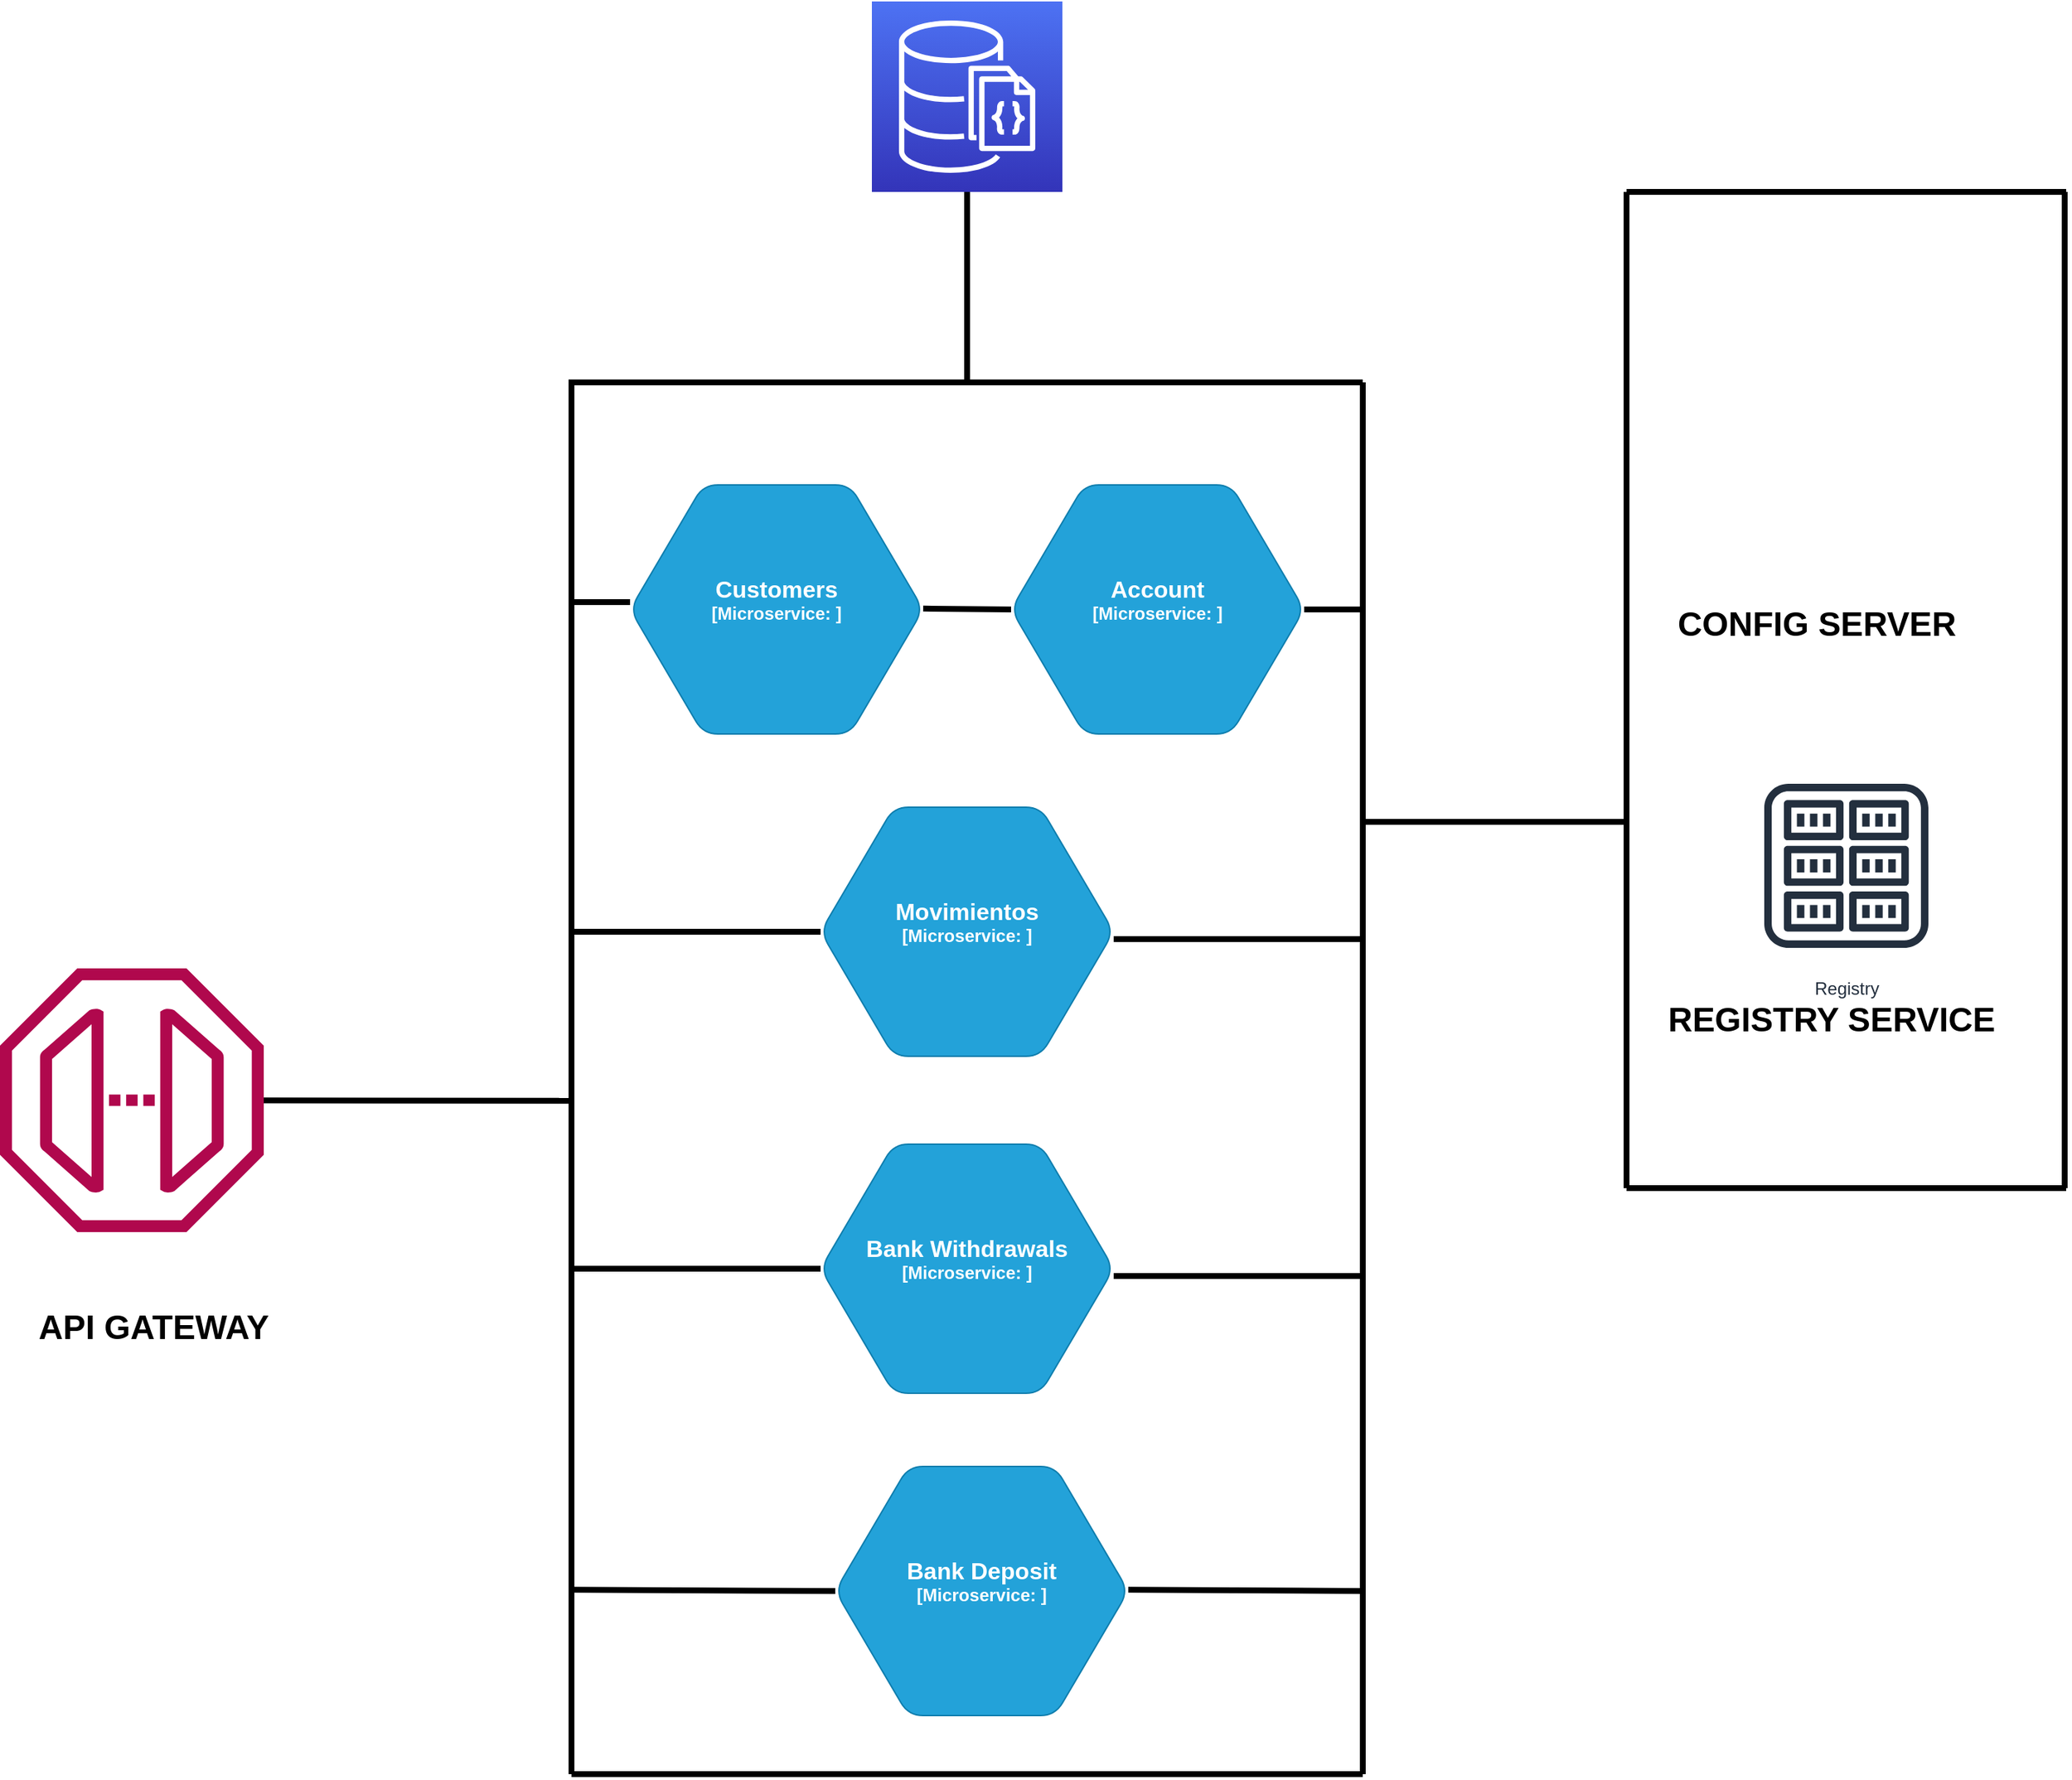 <mxfile version="16.5.6" type="github" pages="2">
  <diagram id="eq8eSxxcA1K28TQnE9SX" name="Page-1">
    <mxGraphModel dx="2714" dy="2222" grid="1" gridSize="10" guides="1" tooltips="1" connect="1" arrows="1" fold="1" page="1" pageScale="1" pageWidth="827" pageHeight="1169" math="0" shadow="0">
      <root>
        <mxCell id="0" />
        <mxCell id="1" parent="0" />
        <object placeholders="1" c4Type="Customers" c4Container="Microservice" c4Technology="" c4Description="" label="&lt;font style=&quot;font-size: 16px&quot;&gt;&lt;b&gt;%c4Type%&lt;/font&gt;&lt;div&gt;[%c4Container%:&amp;nbsp;%c4Technology%]&lt;/div&gt;&lt;br&gt;&lt;div&gt;&lt;font style=&quot;font-size: 11px&quot;&gt;&lt;font color=&quot;#E6E6E6&quot;&gt;%c4Description%&lt;/font&gt;&lt;/div&gt;" id="_urOBfJ--bB7QaMjrRNa-1">
          <mxCell style="shape=hexagon;size=50;perimeter=hexagonPerimeter2;whiteSpace=wrap;html=1;fixedSize=1;rounded=1;labelBackgroundColor=none;fillColor=#23A2D9;fontSize=12;fontColor=#ffffff;align=center;strokeColor=#0E7DAD;metaEdit=1;points=[[0.5,0,0],[1,0.25,0],[1,0.5,0],[1,0.75,0],[0.5,1,0],[0,0.75,0],[0,0.5,0],[0,0.25,0]];resizable=0;" parent="1" vertex="1">
            <mxGeometry x="260" y="-80" width="200" height="170" as="geometry" />
          </mxCell>
        </object>
        <object placeholders="1" c4Type="Movimientos" c4Container="Microservice" c4Technology="" c4Description="" label="&lt;font style=&quot;font-size: 16px&quot;&gt;&lt;b&gt;%c4Type%&lt;/font&gt;&lt;div&gt;[%c4Container%:&amp;nbsp;%c4Technology%]&lt;/div&gt;&lt;br&gt;&lt;div&gt;&lt;font style=&quot;font-size: 11px&quot;&gt;&lt;font color=&quot;#E6E6E6&quot;&gt;%c4Description%&lt;/font&gt;&lt;/div&gt;" id="_urOBfJ--bB7QaMjrRNa-2">
          <mxCell style="shape=hexagon;size=50;perimeter=hexagonPerimeter2;whiteSpace=wrap;html=1;fixedSize=1;rounded=1;labelBackgroundColor=none;fillColor=#23A2D9;fontSize=12;fontColor=#ffffff;align=center;strokeColor=#0E7DAD;metaEdit=1;points=[[0.5,0,0],[1,0.25,0],[1,0.5,0],[1,0.75,0],[0.5,1,0],[0,0.75,0],[0,0.5,0],[0,0.25,0]];resizable=0;" parent="1" vertex="1">
            <mxGeometry x="390" y="140" width="200" height="170" as="geometry" />
          </mxCell>
        </object>
        <object placeholders="1" c4Type="Bank Deposit" c4Container="Microservice" c4Technology="" c4Description="" label="&lt;font style=&quot;font-size: 16px&quot;&gt;&lt;b&gt;%c4Type%&lt;/font&gt;&lt;div&gt;[%c4Container%:&amp;nbsp;%c4Technology%]&lt;/div&gt;&lt;br&gt;&lt;div&gt;&lt;font style=&quot;font-size: 11px&quot;&gt;&lt;font color=&quot;#E6E6E6&quot;&gt;%c4Description%&lt;/font&gt;&lt;/div&gt;" id="_urOBfJ--bB7QaMjrRNa-3">
          <mxCell style="shape=hexagon;size=50;perimeter=hexagonPerimeter2;whiteSpace=wrap;html=1;fixedSize=1;rounded=1;labelBackgroundColor=none;fillColor=#23A2D9;fontSize=12;fontColor=#ffffff;align=center;strokeColor=#0E7DAD;metaEdit=1;points=[[0.5,0,0],[1,0.25,0],[1,0.5,0],[1,0.75,0],[0.5,1,0],[0,0.75,0],[0,0.5,0],[0,0.25,0]];resizable=0;" parent="1" vertex="1">
            <mxGeometry x="400" y="590" width="200" height="170" as="geometry" />
          </mxCell>
        </object>
        <object placeholders="1" c4Type="Account" c4Container="Microservice" c4Technology="" c4Description="" label="&lt;font style=&quot;font-size: 16px&quot;&gt;&lt;b&gt;%c4Type%&lt;/font&gt;&lt;div&gt;[%c4Container%:&amp;nbsp;%c4Technology%]&lt;/div&gt;&lt;br&gt;&lt;div&gt;&lt;font style=&quot;font-size: 11px&quot;&gt;&lt;font color=&quot;#E6E6E6&quot;&gt;%c4Description%&lt;/font&gt;&lt;/div&gt;" id="_urOBfJ--bB7QaMjrRNa-4">
          <mxCell style="shape=hexagon;size=50;perimeter=hexagonPerimeter2;whiteSpace=wrap;html=1;fixedSize=1;rounded=1;labelBackgroundColor=none;fillColor=#23A2D9;fontSize=12;fontColor=#ffffff;align=center;strokeColor=#0E7DAD;metaEdit=1;points=[[0.5,0,0],[1,0.25,0],[1,0.5,0],[1,0.75,0],[0.5,1,0],[0,0.75,0],[0,0.5,0],[0,0.25,0]];resizable=0;" parent="1" vertex="1">
            <mxGeometry x="520" y="-80" width="200" height="170" as="geometry" />
          </mxCell>
        </object>
        <mxCell id="_urOBfJ--bB7QaMjrRNa-5" value="" style="endArrow=none;html=1;rounded=0;strokeWidth=4;fillColor=#d5e8d4;strokeColor=#000000;" parent="1" edge="1">
          <mxGeometry width="50" height="50" relative="1" as="geometry">
            <mxPoint x="220" y="800" as="sourcePoint" />
            <mxPoint x="760" y="-150" as="targetPoint" />
            <Array as="points">
              <mxPoint x="220" y="-150" />
            </Array>
          </mxGeometry>
        </mxCell>
        <mxCell id="_urOBfJ--bB7QaMjrRNa-6" value="" style="endArrow=none;html=1;rounded=0;strokeWidth=4;fillColor=#d5e8d4;strokeColor=#000000;" parent="1" edge="1">
          <mxGeometry width="50" height="50" relative="1" as="geometry">
            <mxPoint x="220" y="800.0" as="sourcePoint" />
            <mxPoint x="760" y="800.0" as="targetPoint" />
          </mxGeometry>
        </mxCell>
        <mxCell id="_urOBfJ--bB7QaMjrRNa-7" value="" style="endArrow=none;html=1;rounded=0;strokeWidth=4;fillColor=#d5e8d4;strokeColor=#000000;" parent="1" edge="1">
          <mxGeometry width="50" height="50" relative="1" as="geometry">
            <mxPoint x="760" y="800" as="sourcePoint" />
            <mxPoint x="760" y="-150" as="targetPoint" />
          </mxGeometry>
        </mxCell>
        <object placeholders="1" c4Type="Bank Withdrawals" c4Container="Microservice" c4Technology="" c4Description="" label="&lt;font style=&quot;font-size: 16px&quot;&gt;&lt;b&gt;%c4Type%&lt;/font&gt;&lt;div&gt;[%c4Container%:&amp;nbsp;%c4Technology%]&lt;/div&gt;&lt;br&gt;&lt;div&gt;&lt;font style=&quot;font-size: 11px&quot;&gt;&lt;font color=&quot;#E6E6E6&quot;&gt;%c4Description%&lt;/font&gt;&lt;/div&gt;" id="_urOBfJ--bB7QaMjrRNa-8">
          <mxCell style="shape=hexagon;size=50;perimeter=hexagonPerimeter2;whiteSpace=wrap;html=1;fixedSize=1;rounded=1;labelBackgroundColor=none;fillColor=#23A2D9;fontSize=12;fontColor=#ffffff;align=center;strokeColor=#0E7DAD;metaEdit=1;points=[[0.5,0,0],[1,0.25,0],[1,0.5,0],[1,0.75,0],[0.5,1,0],[0,0.75,0],[0,0.5,0],[0,0.25,0]];resizable=0;" parent="1" vertex="1">
            <mxGeometry x="390" y="370" width="200" height="170" as="geometry" />
          </mxCell>
        </object>
        <mxCell id="_urOBfJ--bB7QaMjrRNa-9" value="" style="sketch=0;outlineConnect=0;fontColor=#232F3E;gradientColor=none;fillColor=#B0084D;strokeColor=none;dashed=0;verticalLabelPosition=bottom;verticalAlign=top;align=center;html=1;fontSize=12;fontStyle=0;aspect=fixed;pointerEvents=1;shape=mxgraph.aws4.endpoint;" parent="1" vertex="1">
          <mxGeometry x="-170" y="250" width="180" height="180" as="geometry" />
        </mxCell>
        <mxCell id="_urOBfJ--bB7QaMjrRNa-10" value="&lt;font style=&quot;font-size: 23px&quot;&gt;API GATEWAY&lt;/font&gt;" style="text;html=1;strokeColor=none;fillColor=none;align=center;verticalAlign=middle;whiteSpace=wrap;rounded=0;fontStyle=1" parent="1" vertex="1">
          <mxGeometry x="-160" y="480" width="190" height="30" as="geometry" />
        </mxCell>
        <mxCell id="_urOBfJ--bB7QaMjrRNa-12" value="" style="endArrow=none;html=1;rounded=0;fontSize=23;strokeColor=#000000;strokeWidth=4;entryX=0;entryY=0.5;entryDx=0;entryDy=0;entryPerimeter=0;" parent="1" target="_urOBfJ--bB7QaMjrRNa-2" edge="1">
          <mxGeometry width="50" height="50" relative="1" as="geometry">
            <mxPoint x="220" y="225" as="sourcePoint" />
            <mxPoint x="260" y="300" as="targetPoint" />
          </mxGeometry>
        </mxCell>
        <mxCell id="_urOBfJ--bB7QaMjrRNa-13" value="" style="endArrow=none;html=1;rounded=0;fontSize=23;strokeColor=#000000;strokeWidth=4;" parent="1" edge="1">
          <mxGeometry width="50" height="50" relative="1" as="geometry">
            <mxPoint x="590" y="230" as="sourcePoint" />
            <mxPoint x="590" y="230" as="targetPoint" />
            <Array as="points">
              <mxPoint x="760" y="230" />
            </Array>
          </mxGeometry>
        </mxCell>
        <mxCell id="_urOBfJ--bB7QaMjrRNa-16" value="" style="endArrow=none;html=1;rounded=0;fontSize=23;strokeColor=#000000;strokeWidth=4;entryX=0;entryY=0.5;entryDx=0;entryDy=0;entryPerimeter=0;" parent="1" target="_urOBfJ--bB7QaMjrRNa-8" edge="1">
          <mxGeometry width="50" height="50" relative="1" as="geometry">
            <mxPoint x="220" y="455" as="sourcePoint" />
            <mxPoint x="400" y="235.0" as="targetPoint" />
          </mxGeometry>
        </mxCell>
        <mxCell id="_urOBfJ--bB7QaMjrRNa-17" value="" style="endArrow=none;html=1;rounded=0;fontSize=23;strokeColor=#000000;strokeWidth=4;" parent="1" edge="1">
          <mxGeometry width="50" height="50" relative="1" as="geometry">
            <mxPoint x="590" y="460" as="sourcePoint" />
            <mxPoint x="760" y="460" as="targetPoint" />
          </mxGeometry>
        </mxCell>
        <mxCell id="_urOBfJ--bB7QaMjrRNa-18" value="" style="endArrow=none;html=1;rounded=0;fontSize=23;strokeColor=#000000;strokeWidth=4;entryX=0;entryY=0.5;entryDx=0;entryDy=0;entryPerimeter=0;" parent="1" target="_urOBfJ--bB7QaMjrRNa-3" edge="1">
          <mxGeometry width="50" height="50" relative="1" as="geometry">
            <mxPoint x="220" y="674.17" as="sourcePoint" />
            <mxPoint x="390" y="674.17" as="targetPoint" />
          </mxGeometry>
        </mxCell>
        <mxCell id="_urOBfJ--bB7QaMjrRNa-19" value="" style="endArrow=none;html=1;rounded=0;fontSize=23;strokeColor=#000000;strokeWidth=4;" parent="1" edge="1">
          <mxGeometry width="50" height="50" relative="1" as="geometry">
            <mxPoint x="600" y="674.17" as="sourcePoint" />
            <mxPoint x="760" y="675" as="targetPoint" />
          </mxGeometry>
        </mxCell>
        <mxCell id="_urOBfJ--bB7QaMjrRNa-20" value="" style="endArrow=none;html=1;rounded=0;fontSize=23;strokeColor=#000000;strokeWidth=4;" parent="1" edge="1">
          <mxGeometry width="50" height="50" relative="1" as="geometry">
            <mxPoint x="220" y="-4.547e-13" as="sourcePoint" />
            <mxPoint x="260" as="targetPoint" />
          </mxGeometry>
        </mxCell>
        <mxCell id="_urOBfJ--bB7QaMjrRNa-21" value="" style="endArrow=none;html=1;rounded=0;fontSize=23;strokeColor=#000000;strokeWidth=4;entryX=0;entryY=0.5;entryDx=0;entryDy=0;entryPerimeter=0;" parent="1" target="_urOBfJ--bB7QaMjrRNa-4" edge="1">
          <mxGeometry width="50" height="50" relative="1" as="geometry">
            <mxPoint x="460.0" y="4.41" as="sourcePoint" />
            <mxPoint x="500.0" y="4.41" as="targetPoint" />
          </mxGeometry>
        </mxCell>
        <mxCell id="_urOBfJ--bB7QaMjrRNa-22" value="" style="endArrow=none;html=1;rounded=0;fontSize=23;strokeColor=#000000;strokeWidth=4;" parent="1" edge="1">
          <mxGeometry width="50" height="50" relative="1" as="geometry">
            <mxPoint x="720" y="5" as="sourcePoint" />
            <mxPoint x="760" y="5" as="targetPoint" />
          </mxGeometry>
        </mxCell>
        <mxCell id="_urOBfJ--bB7QaMjrRNa-23" value="" style="endArrow=none;html=1;rounded=0;fontSize=23;strokeColor=#000000;strokeWidth=4;" parent="1" source="_urOBfJ--bB7QaMjrRNa-9" edge="1">
          <mxGeometry width="50" height="50" relative="1" as="geometry">
            <mxPoint x="40" y="340" as="sourcePoint" />
            <mxPoint x="220" y="340.43" as="targetPoint" />
          </mxGeometry>
        </mxCell>
        <mxCell id="_urOBfJ--bB7QaMjrRNa-27" value="" style="shape=image;html=1;verticalAlign=top;verticalLabelPosition=bottom;labelBackgroundColor=#ffffff;imageAspect=0;aspect=fixed;image=https://cdn2.iconfinder.com/data/icons/gnomeicontheme/48x48/apps/gnome-server-config.png;fontSize=23;" parent="1" vertex="1">
          <mxGeometry x="970" y="-230" width="200" height="200" as="geometry" />
        </mxCell>
        <mxCell id="_urOBfJ--bB7QaMjrRNa-28" value="&lt;font style=&quot;font-size: 23px&quot;&gt;CONFIG SERVER&lt;/font&gt;" style="text;html=1;strokeColor=none;fillColor=none;align=center;verticalAlign=middle;whiteSpace=wrap;rounded=0;fontStyle=1" parent="1" vertex="1">
          <mxGeometry x="930" width="280" height="30" as="geometry" />
        </mxCell>
        <mxCell id="_urOBfJ--bB7QaMjrRNa-32" value="Registry" style="sketch=0;outlineConnect=0;fontColor=#232F3E;gradientColor=none;strokeColor=#232F3E;fillColor=#ffffff;dashed=0;verticalLabelPosition=bottom;verticalAlign=top;align=center;html=1;fontSize=12;fontStyle=0;aspect=fixed;shape=mxgraph.aws4.resourceIcon;resIcon=mxgraph.aws4.registry;" parent="1" vertex="1">
          <mxGeometry x="1020" y="110" width="140" height="140" as="geometry" />
        </mxCell>
        <mxCell id="_urOBfJ--bB7QaMjrRNa-33" value="&lt;font style=&quot;font-size: 23px&quot;&gt;REGISTRY SERVICE&lt;/font&gt;" style="text;html=1;strokeColor=none;fillColor=none;align=center;verticalAlign=middle;whiteSpace=wrap;rounded=0;fontStyle=1" parent="1" vertex="1">
          <mxGeometry x="940" y="270" width="280" height="30" as="geometry" />
        </mxCell>
        <mxCell id="5eDbccHYExL7G9kYKqN7-1" value="" style="endArrow=none;html=1;rounded=0;fontSize=23;strokeColor=#000000;strokeWidth=4;" edge="1" parent="1">
          <mxGeometry width="50" height="50" relative="1" as="geometry">
            <mxPoint x="760" y="149.999" as="sourcePoint" />
            <mxPoint x="940" y="150" as="targetPoint" />
          </mxGeometry>
        </mxCell>
        <mxCell id="5eDbccHYExL7G9kYKqN7-2" value="" style="endArrow=none;html=1;rounded=0;fontSize=23;strokeColor=#000000;strokeWidth=4;" edge="1" parent="1">
          <mxGeometry width="50" height="50" relative="1" as="geometry">
            <mxPoint x="940" y="-280" as="sourcePoint" />
            <mxPoint x="940" y="150" as="targetPoint" />
          </mxGeometry>
        </mxCell>
        <mxCell id="5eDbccHYExL7G9kYKqN7-3" value="" style="endArrow=none;html=1;rounded=0;fontSize=23;strokeColor=#000000;strokeWidth=4;" edge="1" parent="1">
          <mxGeometry width="50" height="50" relative="1" as="geometry">
            <mxPoint x="1239" y="-280" as="sourcePoint" />
            <mxPoint x="1239" y="140" as="targetPoint" />
          </mxGeometry>
        </mxCell>
        <mxCell id="5eDbccHYExL7G9kYKqN7-4" value="" style="endArrow=none;html=1;rounded=0;fontSize=23;strokeColor=#000000;strokeWidth=4;" edge="1" parent="1">
          <mxGeometry width="50" height="50" relative="1" as="geometry">
            <mxPoint x="940" y="-280.001" as="sourcePoint" />
            <mxPoint x="1240" y="-280" as="targetPoint" />
          </mxGeometry>
        </mxCell>
        <mxCell id="5eDbccHYExL7G9kYKqN7-5" value="" style="endArrow=none;html=1;rounded=0;fontSize=23;strokeColor=#000000;strokeWidth=4;" edge="1" parent="1">
          <mxGeometry width="50" height="50" relative="1" as="geometry">
            <mxPoint x="940" y="399.999" as="sourcePoint" />
            <mxPoint x="1240" y="400" as="targetPoint" />
          </mxGeometry>
        </mxCell>
        <mxCell id="5eDbccHYExL7G9kYKqN7-6" value="" style="endArrow=none;html=1;rounded=0;fontSize=23;strokeColor=#000000;strokeWidth=4;" edge="1" parent="1">
          <mxGeometry width="50" height="50" relative="1" as="geometry">
            <mxPoint x="940" y="400" as="sourcePoint" />
            <mxPoint x="940" y="150" as="targetPoint" />
          </mxGeometry>
        </mxCell>
        <mxCell id="5eDbccHYExL7G9kYKqN7-7" value="" style="endArrow=none;html=1;rounded=0;fontSize=23;strokeColor=#000000;strokeWidth=4;" edge="1" parent="1">
          <mxGeometry width="50" height="50" relative="1" as="geometry">
            <mxPoint x="1239" y="400" as="sourcePoint" />
            <mxPoint x="1239" y="130" as="targetPoint" />
          </mxGeometry>
        </mxCell>
        <mxCell id="5eDbccHYExL7G9kYKqN7-8" value="" style="sketch=0;points=[[0,0,0],[0.25,0,0],[0.5,0,0],[0.75,0,0],[1,0,0],[0,1,0],[0.25,1,0],[0.5,1,0],[0.75,1,0],[1,1,0],[0,0.25,0],[0,0.5,0],[0,0.75,0],[1,0.25,0],[1,0.5,0],[1,0.75,0]];outlineConnect=0;fontColor=#232F3E;gradientColor=#4D72F3;gradientDirection=north;fillColor=#3334B9;strokeColor=#ffffff;dashed=0;verticalLabelPosition=bottom;verticalAlign=top;align=center;html=1;fontSize=12;fontStyle=0;aspect=fixed;shape=mxgraph.aws4.resourceIcon;resIcon=mxgraph.aws4.documentdb_with_mongodb_compatibility;" vertex="1" parent="1">
          <mxGeometry x="425" y="-410" width="130" height="130" as="geometry" />
        </mxCell>
        <mxCell id="5eDbccHYExL7G9kYKqN7-9" value="" style="endArrow=none;html=1;rounded=0;fontSize=23;strokeColor=#000000;strokeWidth=4;" edge="1" parent="1">
          <mxGeometry width="50" height="50" relative="1" as="geometry">
            <mxPoint x="490" y="-280.001" as="sourcePoint" />
            <mxPoint x="490" y="-150" as="targetPoint" />
          </mxGeometry>
        </mxCell>
      </root>
    </mxGraphModel>
  </diagram>
  <diagram id="FQBAsh4Vh0KnJ1CAj7aw" name="Page-2">
    <mxGraphModel dx="1034" dy="569" grid="1" gridSize="10" guides="1" tooltips="1" connect="1" arrows="1" fold="1" page="1" pageScale="1" pageWidth="827" pageHeight="1169" math="0" shadow="0">
      <root>
        <mxCell id="alRfnNAKmgKvm8Ej7FdO-0" />
        <mxCell id="alRfnNAKmgKvm8Ej7FdO-1" parent="alRfnNAKmgKvm8Ej7FdO-0" />
      </root>
    </mxGraphModel>
  </diagram>
</mxfile>
